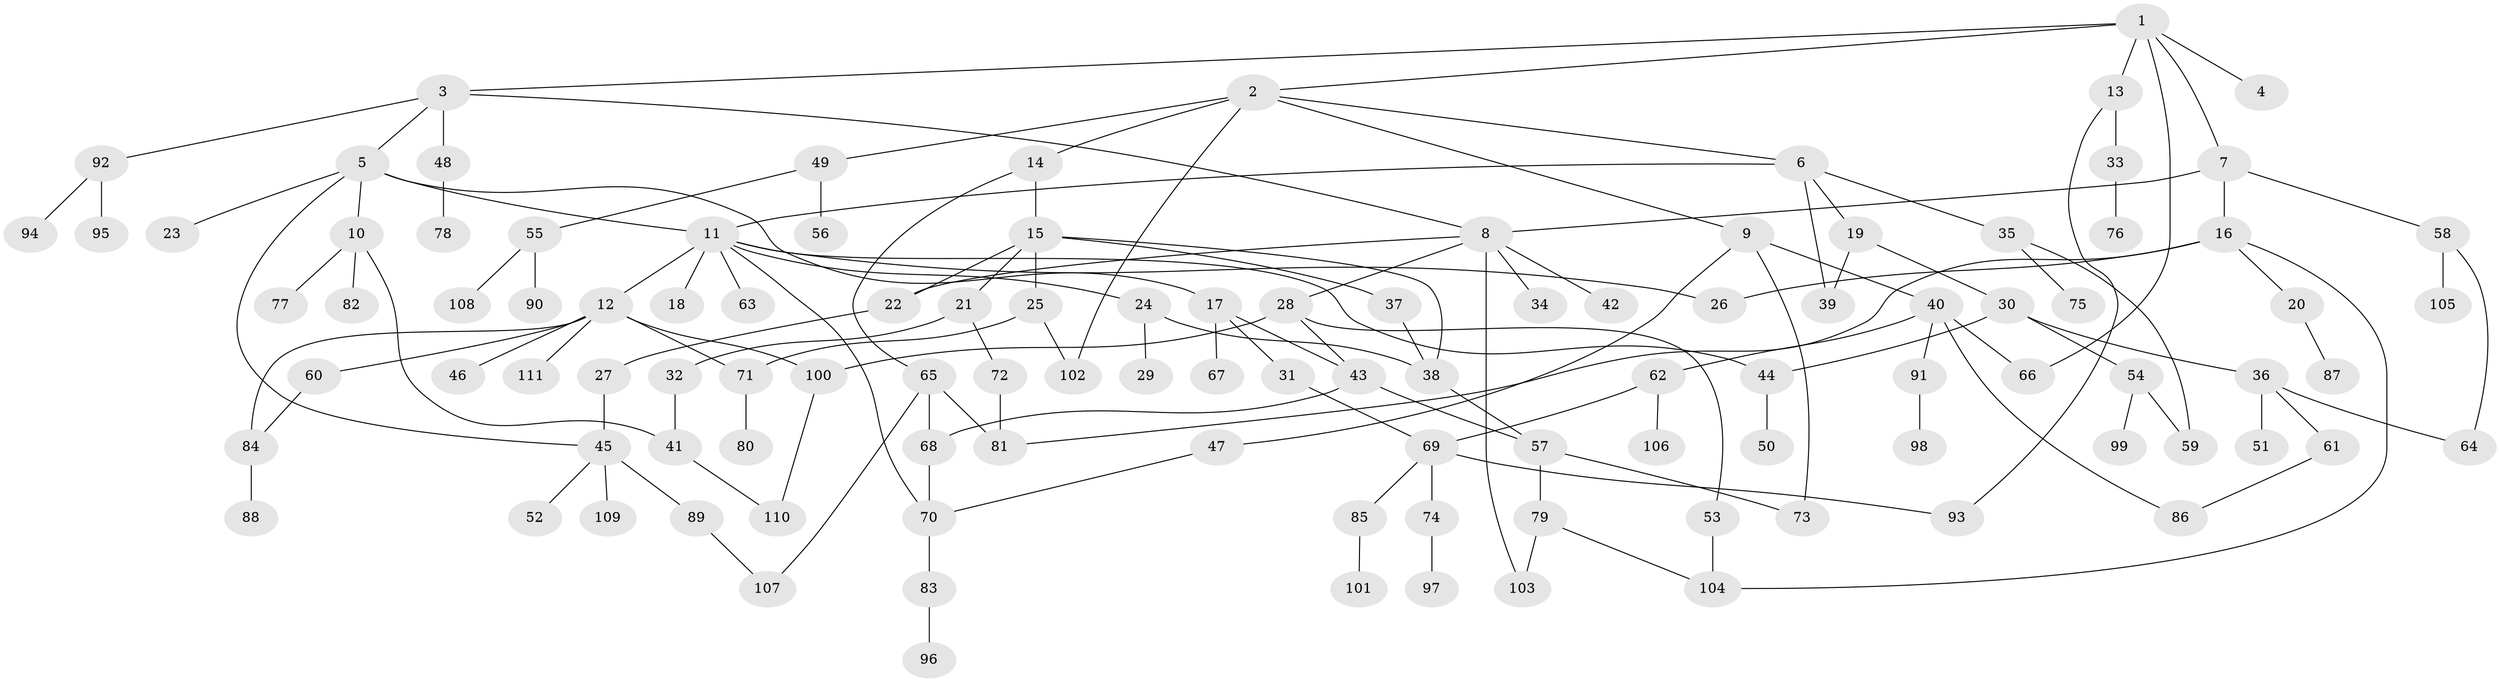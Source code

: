 // coarse degree distribution, {10: 0.015151515151515152, 5: 0.045454545454545456, 1: 0.3787878787878788, 6: 0.06060606060606061, 9: 0.015151515151515152, 4: 0.09090909090909091, 7: 0.030303030303030304, 3: 0.19696969696969696, 8: 0.015151515151515152, 2: 0.15151515151515152}
// Generated by graph-tools (version 1.1) at 2025/17/03/04/25 18:17:07]
// undirected, 111 vertices, 143 edges
graph export_dot {
graph [start="1"]
  node [color=gray90,style=filled];
  1;
  2;
  3;
  4;
  5;
  6;
  7;
  8;
  9;
  10;
  11;
  12;
  13;
  14;
  15;
  16;
  17;
  18;
  19;
  20;
  21;
  22;
  23;
  24;
  25;
  26;
  27;
  28;
  29;
  30;
  31;
  32;
  33;
  34;
  35;
  36;
  37;
  38;
  39;
  40;
  41;
  42;
  43;
  44;
  45;
  46;
  47;
  48;
  49;
  50;
  51;
  52;
  53;
  54;
  55;
  56;
  57;
  58;
  59;
  60;
  61;
  62;
  63;
  64;
  65;
  66;
  67;
  68;
  69;
  70;
  71;
  72;
  73;
  74;
  75;
  76;
  77;
  78;
  79;
  80;
  81;
  82;
  83;
  84;
  85;
  86;
  87;
  88;
  89;
  90;
  91;
  92;
  93;
  94;
  95;
  96;
  97;
  98;
  99;
  100;
  101;
  102;
  103;
  104;
  105;
  106;
  107;
  108;
  109;
  110;
  111;
  1 -- 2;
  1 -- 3;
  1 -- 4;
  1 -- 7;
  1 -- 13;
  1 -- 66;
  2 -- 6;
  2 -- 9;
  2 -- 14;
  2 -- 49;
  2 -- 102;
  3 -- 5;
  3 -- 48;
  3 -- 92;
  3 -- 8;
  5 -- 10;
  5 -- 17;
  5 -- 23;
  5 -- 45;
  5 -- 11;
  6 -- 11;
  6 -- 19;
  6 -- 35;
  6 -- 39;
  7 -- 8;
  7 -- 16;
  7 -- 58;
  8 -- 22;
  8 -- 28;
  8 -- 34;
  8 -- 42;
  8 -- 103;
  9 -- 40;
  9 -- 47;
  9 -- 73;
  10 -- 41;
  10 -- 77;
  10 -- 82;
  11 -- 12;
  11 -- 18;
  11 -- 24;
  11 -- 26;
  11 -- 63;
  11 -- 70;
  11 -- 44;
  12 -- 46;
  12 -- 60;
  12 -- 100;
  12 -- 111;
  12 -- 84;
  12 -- 71;
  13 -- 33;
  13 -- 93;
  14 -- 15;
  14 -- 65;
  15 -- 21;
  15 -- 25;
  15 -- 37;
  15 -- 22;
  15 -- 38;
  16 -- 20;
  16 -- 104;
  16 -- 26;
  16 -- 81;
  17 -- 31;
  17 -- 43;
  17 -- 67;
  19 -- 30;
  19 -- 39;
  20 -- 87;
  21 -- 32;
  21 -- 72;
  22 -- 27;
  24 -- 29;
  24 -- 38;
  25 -- 71;
  25 -- 102;
  27 -- 45;
  28 -- 53;
  28 -- 100;
  28 -- 43;
  30 -- 36;
  30 -- 44;
  30 -- 54;
  31 -- 69;
  32 -- 41;
  33 -- 76;
  35 -- 75;
  35 -- 59;
  36 -- 51;
  36 -- 61;
  36 -- 64;
  37 -- 38;
  38 -- 57;
  40 -- 62;
  40 -- 86;
  40 -- 91;
  40 -- 66;
  41 -- 110;
  43 -- 68;
  43 -- 57;
  44 -- 50;
  45 -- 52;
  45 -- 89;
  45 -- 109;
  47 -- 70;
  48 -- 78;
  49 -- 55;
  49 -- 56;
  53 -- 104;
  54 -- 59;
  54 -- 99;
  55 -- 90;
  55 -- 108;
  57 -- 73;
  57 -- 79;
  58 -- 105;
  58 -- 64;
  60 -- 84;
  61 -- 86;
  62 -- 106;
  62 -- 69;
  65 -- 81;
  65 -- 68;
  65 -- 107;
  68 -- 70;
  69 -- 74;
  69 -- 85;
  69 -- 93;
  70 -- 83;
  71 -- 80;
  72 -- 81;
  74 -- 97;
  79 -- 103;
  79 -- 104;
  83 -- 96;
  84 -- 88;
  85 -- 101;
  89 -- 107;
  91 -- 98;
  92 -- 94;
  92 -- 95;
  100 -- 110;
}
